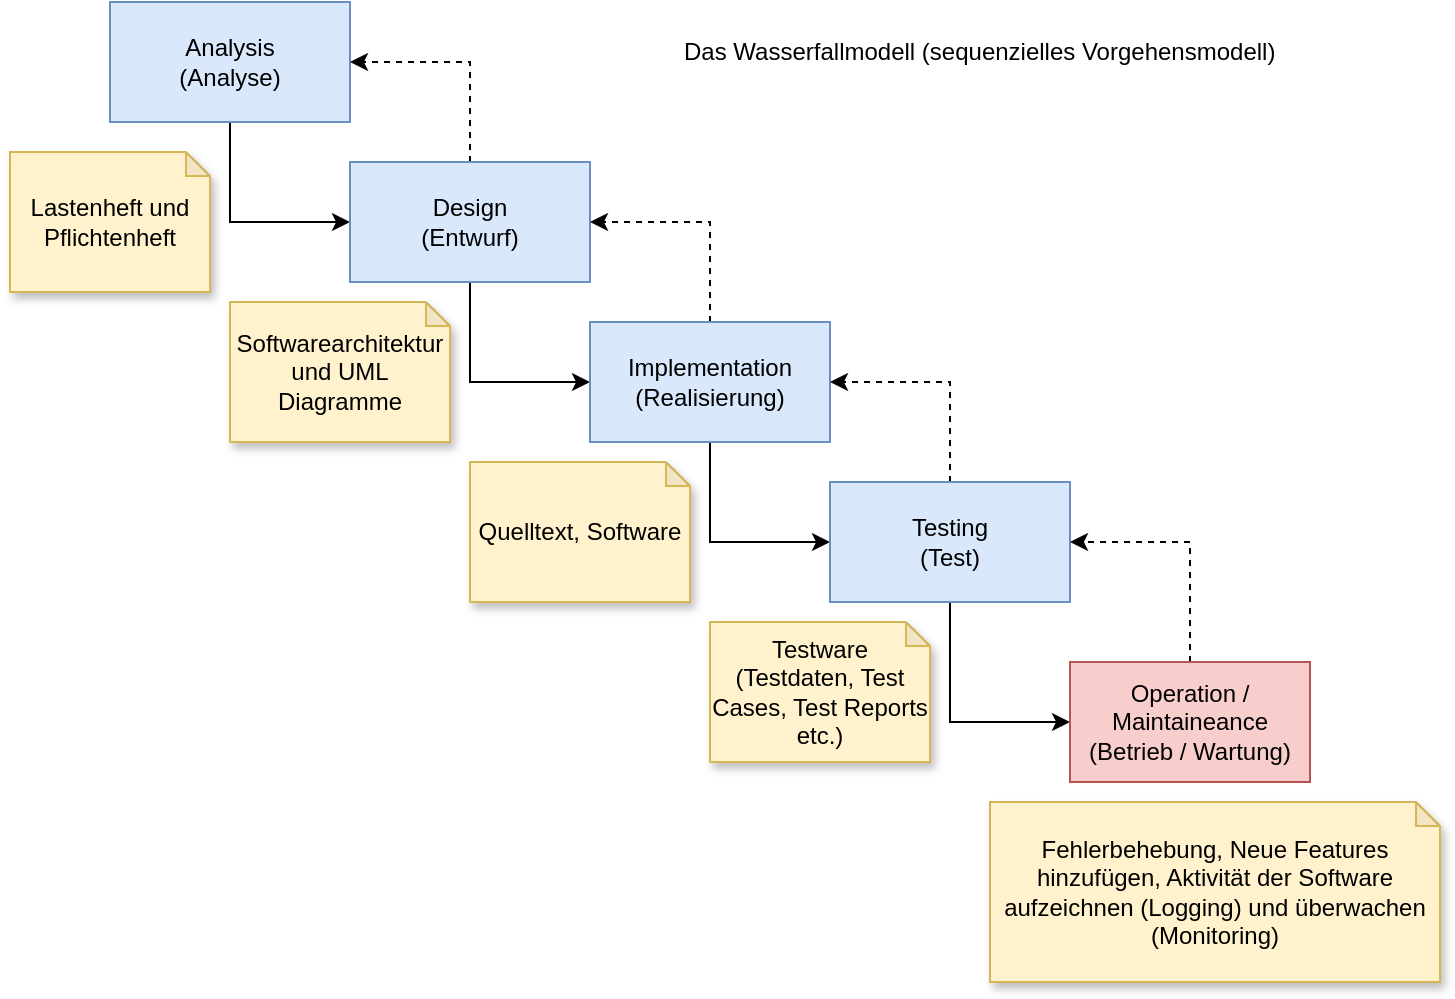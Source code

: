 <mxfile version="22.0.3" type="device">
  <diagram name="Seite-1" id="DClNnoMCRZdeJGYIzqFU">
    <mxGraphModel dx="819" dy="482" grid="1" gridSize="10" guides="1" tooltips="1" connect="1" arrows="1" fold="1" page="1" pageScale="1" pageWidth="1169" pageHeight="827" math="0" shadow="0">
      <root>
        <mxCell id="0" />
        <mxCell id="1" parent="0" />
        <mxCell id="uuYK5usAmTcPArMvxqHh-6" style="edgeStyle=orthogonalEdgeStyle;rounded=0;orthogonalLoop=1;jettySize=auto;html=1;entryX=0;entryY=0.5;entryDx=0;entryDy=0;" edge="1" parent="1" source="uuYK5usAmTcPArMvxqHh-1" target="uuYK5usAmTcPArMvxqHh-2">
          <mxGeometry relative="1" as="geometry" />
        </mxCell>
        <mxCell id="uuYK5usAmTcPArMvxqHh-1" value="Analysis&lt;br&gt;(Analyse)" style="rounded=0;whiteSpace=wrap;html=1;fillColor=#dae8fc;strokeColor=#6c8ebf;" vertex="1" parent="1">
          <mxGeometry x="160" y="130" width="120" height="60" as="geometry" />
        </mxCell>
        <mxCell id="uuYK5usAmTcPArMvxqHh-7" style="edgeStyle=orthogonalEdgeStyle;rounded=0;orthogonalLoop=1;jettySize=auto;html=1;exitX=0.5;exitY=1;exitDx=0;exitDy=0;entryX=0;entryY=0.5;entryDx=0;entryDy=0;" edge="1" parent="1" source="uuYK5usAmTcPArMvxqHh-2" target="uuYK5usAmTcPArMvxqHh-3">
          <mxGeometry relative="1" as="geometry" />
        </mxCell>
        <mxCell id="uuYK5usAmTcPArMvxqHh-15" style="edgeStyle=orthogonalEdgeStyle;rounded=0;orthogonalLoop=1;jettySize=auto;html=1;exitX=0.5;exitY=0;exitDx=0;exitDy=0;entryX=1;entryY=0.5;entryDx=0;entryDy=0;dashed=1;" edge="1" parent="1" source="uuYK5usAmTcPArMvxqHh-2" target="uuYK5usAmTcPArMvxqHh-1">
          <mxGeometry relative="1" as="geometry" />
        </mxCell>
        <mxCell id="uuYK5usAmTcPArMvxqHh-2" value="Design&lt;br&gt;(Entwurf)" style="rounded=0;whiteSpace=wrap;html=1;fillColor=#dae8fc;strokeColor=#6c8ebf;" vertex="1" parent="1">
          <mxGeometry x="280" y="210" width="120" height="60" as="geometry" />
        </mxCell>
        <mxCell id="uuYK5usAmTcPArMvxqHh-8" style="edgeStyle=orthogonalEdgeStyle;rounded=0;orthogonalLoop=1;jettySize=auto;html=1;entryX=0;entryY=0.5;entryDx=0;entryDy=0;" edge="1" parent="1" source="uuYK5usAmTcPArMvxqHh-3" target="uuYK5usAmTcPArMvxqHh-4">
          <mxGeometry relative="1" as="geometry" />
        </mxCell>
        <mxCell id="uuYK5usAmTcPArMvxqHh-16" style="edgeStyle=orthogonalEdgeStyle;rounded=0;orthogonalLoop=1;jettySize=auto;html=1;exitX=0.5;exitY=0;exitDx=0;exitDy=0;entryX=1;entryY=0.5;entryDx=0;entryDy=0;dashed=1;" edge="1" parent="1" source="uuYK5usAmTcPArMvxqHh-3" target="uuYK5usAmTcPArMvxqHh-2">
          <mxGeometry relative="1" as="geometry" />
        </mxCell>
        <mxCell id="uuYK5usAmTcPArMvxqHh-3" value="Implementation&lt;br&gt;(Realisierung)" style="rounded=0;whiteSpace=wrap;html=1;fillColor=#dae8fc;strokeColor=#6c8ebf;" vertex="1" parent="1">
          <mxGeometry x="400" y="290" width="120" height="60" as="geometry" />
        </mxCell>
        <mxCell id="uuYK5usAmTcPArMvxqHh-9" style="edgeStyle=orthogonalEdgeStyle;rounded=0;orthogonalLoop=1;jettySize=auto;html=1;exitX=0.5;exitY=1;exitDx=0;exitDy=0;entryX=0;entryY=0.5;entryDx=0;entryDy=0;" edge="1" parent="1" source="uuYK5usAmTcPArMvxqHh-4" target="uuYK5usAmTcPArMvxqHh-5">
          <mxGeometry relative="1" as="geometry" />
        </mxCell>
        <mxCell id="uuYK5usAmTcPArMvxqHh-17" style="edgeStyle=orthogonalEdgeStyle;rounded=0;orthogonalLoop=1;jettySize=auto;html=1;exitX=0.5;exitY=0;exitDx=0;exitDy=0;entryX=1;entryY=0.5;entryDx=0;entryDy=0;dashed=1;" edge="1" parent="1" source="uuYK5usAmTcPArMvxqHh-4" target="uuYK5usAmTcPArMvxqHh-3">
          <mxGeometry relative="1" as="geometry" />
        </mxCell>
        <mxCell id="uuYK5usAmTcPArMvxqHh-4" value="Testing&lt;br&gt;(Test)" style="rounded=0;whiteSpace=wrap;html=1;fillColor=#dae8fc;strokeColor=#6c8ebf;" vertex="1" parent="1">
          <mxGeometry x="520" y="370" width="120" height="60" as="geometry" />
        </mxCell>
        <mxCell id="uuYK5usAmTcPArMvxqHh-18" style="edgeStyle=orthogonalEdgeStyle;rounded=0;orthogonalLoop=1;jettySize=auto;html=1;exitX=0.5;exitY=0;exitDx=0;exitDy=0;entryX=1;entryY=0.5;entryDx=0;entryDy=0;dashed=1;" edge="1" parent="1" source="uuYK5usAmTcPArMvxqHh-5" target="uuYK5usAmTcPArMvxqHh-4">
          <mxGeometry relative="1" as="geometry" />
        </mxCell>
        <mxCell id="uuYK5usAmTcPArMvxqHh-5" value="Operation / Maintaineance&lt;br&gt;(Betrieb / Wartung)" style="rounded=0;whiteSpace=wrap;html=1;fillColor=#f8cecc;strokeColor=#b85450;" vertex="1" parent="1">
          <mxGeometry x="640" y="460" width="120" height="60" as="geometry" />
        </mxCell>
        <mxCell id="uuYK5usAmTcPArMvxqHh-10" value="Lastenheft und Pflichtenheft" style="shape=note;whiteSpace=wrap;html=1;backgroundOutline=1;darkOpacity=0.05;size=12;fillColor=#fff2cc;strokeColor=#d6b656;shadow=1;" vertex="1" parent="1">
          <mxGeometry x="110" y="205" width="100" height="70" as="geometry" />
        </mxCell>
        <mxCell id="uuYK5usAmTcPArMvxqHh-11" value="Softwarearchitektur und UML Diagramme" style="shape=note;whiteSpace=wrap;html=1;backgroundOutline=1;darkOpacity=0.05;size=12;fillColor=#fff2cc;strokeColor=#d6b656;shadow=1;" vertex="1" parent="1">
          <mxGeometry x="220" y="280" width="110" height="70" as="geometry" />
        </mxCell>
        <mxCell id="uuYK5usAmTcPArMvxqHh-12" value="Quelltext, Software" style="shape=note;whiteSpace=wrap;html=1;backgroundOutline=1;darkOpacity=0.05;size=12;fillColor=#fff2cc;strokeColor=#d6b656;shadow=1;" vertex="1" parent="1">
          <mxGeometry x="340" y="360" width="110" height="70" as="geometry" />
        </mxCell>
        <mxCell id="uuYK5usAmTcPArMvxqHh-13" value="Testware&lt;br&gt;(Testdaten, Test Cases, Test Reports etc.)" style="shape=note;whiteSpace=wrap;html=1;backgroundOutline=1;darkOpacity=0.05;size=12;fillColor=#fff2cc;strokeColor=#d6b656;shadow=1;" vertex="1" parent="1">
          <mxGeometry x="460" y="440" width="110" height="70" as="geometry" />
        </mxCell>
        <mxCell id="uuYK5usAmTcPArMvxqHh-14" value="Fehlerbehebung, Neue Features hinzufügen, Aktivität der Software aufzeichnen (Logging) und überwachen (Monitoring)" style="shape=note;whiteSpace=wrap;html=1;backgroundOutline=1;darkOpacity=0.05;size=12;fillColor=#fff2cc;strokeColor=#d6b656;shadow=1;" vertex="1" parent="1">
          <mxGeometry x="600" y="530" width="225" height="90" as="geometry" />
        </mxCell>
        <mxCell id="uuYK5usAmTcPArMvxqHh-19" value="Das Wasserfallmodell (sequenzielles Vorgehensmodell)" style="text;html=1;strokeColor=none;fillColor=none;align=left;verticalAlign=middle;whiteSpace=wrap;rounded=0;" vertex="1" parent="1">
          <mxGeometry x="445" y="140" width="310" height="30" as="geometry" />
        </mxCell>
      </root>
    </mxGraphModel>
  </diagram>
</mxfile>
